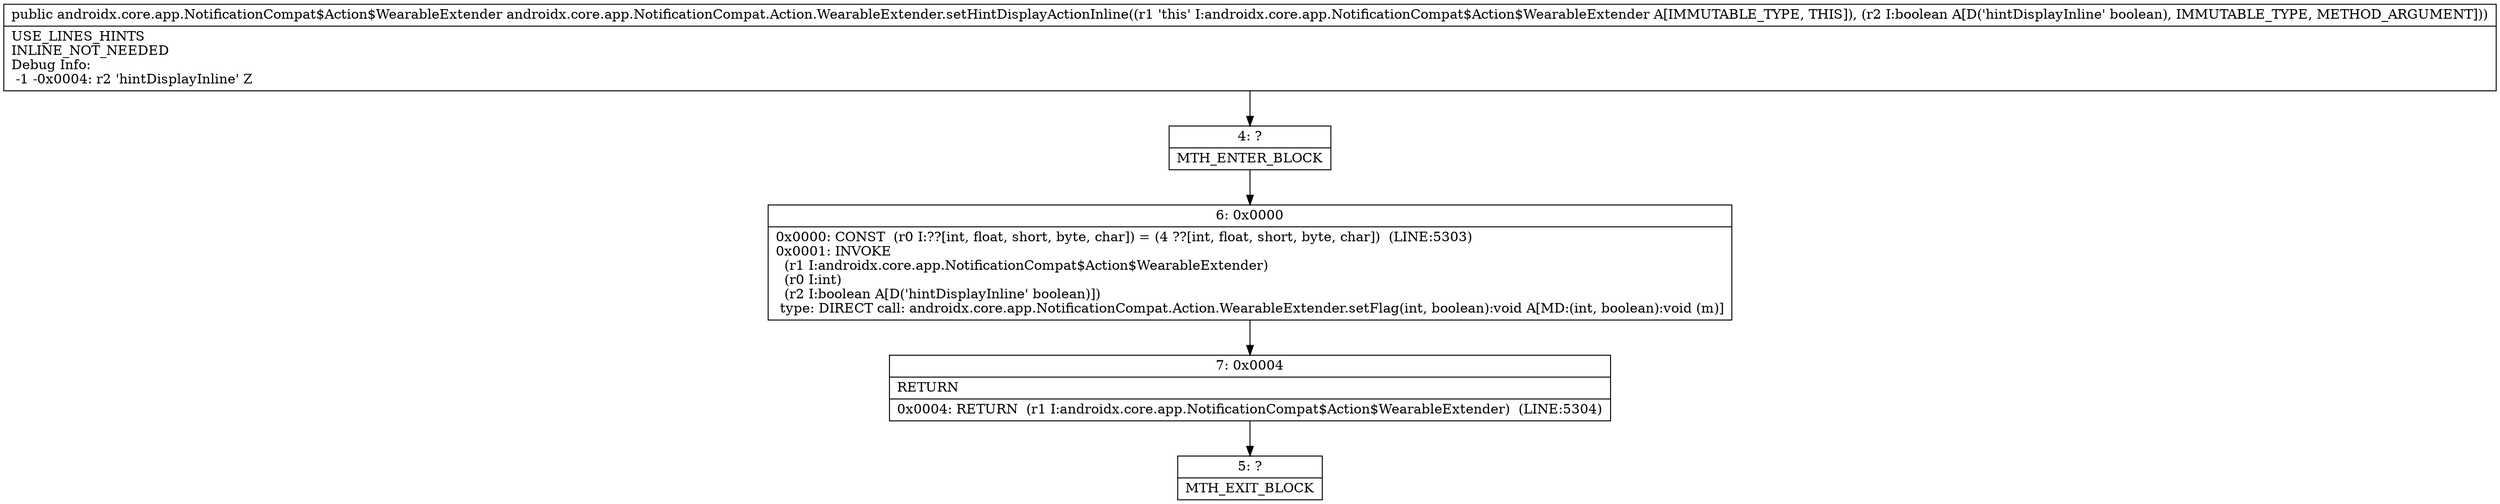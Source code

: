 digraph "CFG forandroidx.core.app.NotificationCompat.Action.WearableExtender.setHintDisplayActionInline(Z)Landroidx\/core\/app\/NotificationCompat$Action$WearableExtender;" {
Node_4 [shape=record,label="{4\:\ ?|MTH_ENTER_BLOCK\l}"];
Node_6 [shape=record,label="{6\:\ 0x0000|0x0000: CONST  (r0 I:??[int, float, short, byte, char]) = (4 ??[int, float, short, byte, char])  (LINE:5303)\l0x0001: INVOKE  \l  (r1 I:androidx.core.app.NotificationCompat$Action$WearableExtender)\l  (r0 I:int)\l  (r2 I:boolean A[D('hintDisplayInline' boolean)])\l type: DIRECT call: androidx.core.app.NotificationCompat.Action.WearableExtender.setFlag(int, boolean):void A[MD:(int, boolean):void (m)]\l}"];
Node_7 [shape=record,label="{7\:\ 0x0004|RETURN\l|0x0004: RETURN  (r1 I:androidx.core.app.NotificationCompat$Action$WearableExtender)  (LINE:5304)\l}"];
Node_5 [shape=record,label="{5\:\ ?|MTH_EXIT_BLOCK\l}"];
MethodNode[shape=record,label="{public androidx.core.app.NotificationCompat$Action$WearableExtender androidx.core.app.NotificationCompat.Action.WearableExtender.setHintDisplayActionInline((r1 'this' I:androidx.core.app.NotificationCompat$Action$WearableExtender A[IMMUTABLE_TYPE, THIS]), (r2 I:boolean A[D('hintDisplayInline' boolean), IMMUTABLE_TYPE, METHOD_ARGUMENT]))  | USE_LINES_HINTS\lINLINE_NOT_NEEDED\lDebug Info:\l  \-1 \-0x0004: r2 'hintDisplayInline' Z\l}"];
MethodNode -> Node_4;Node_4 -> Node_6;
Node_6 -> Node_7;
Node_7 -> Node_5;
}

